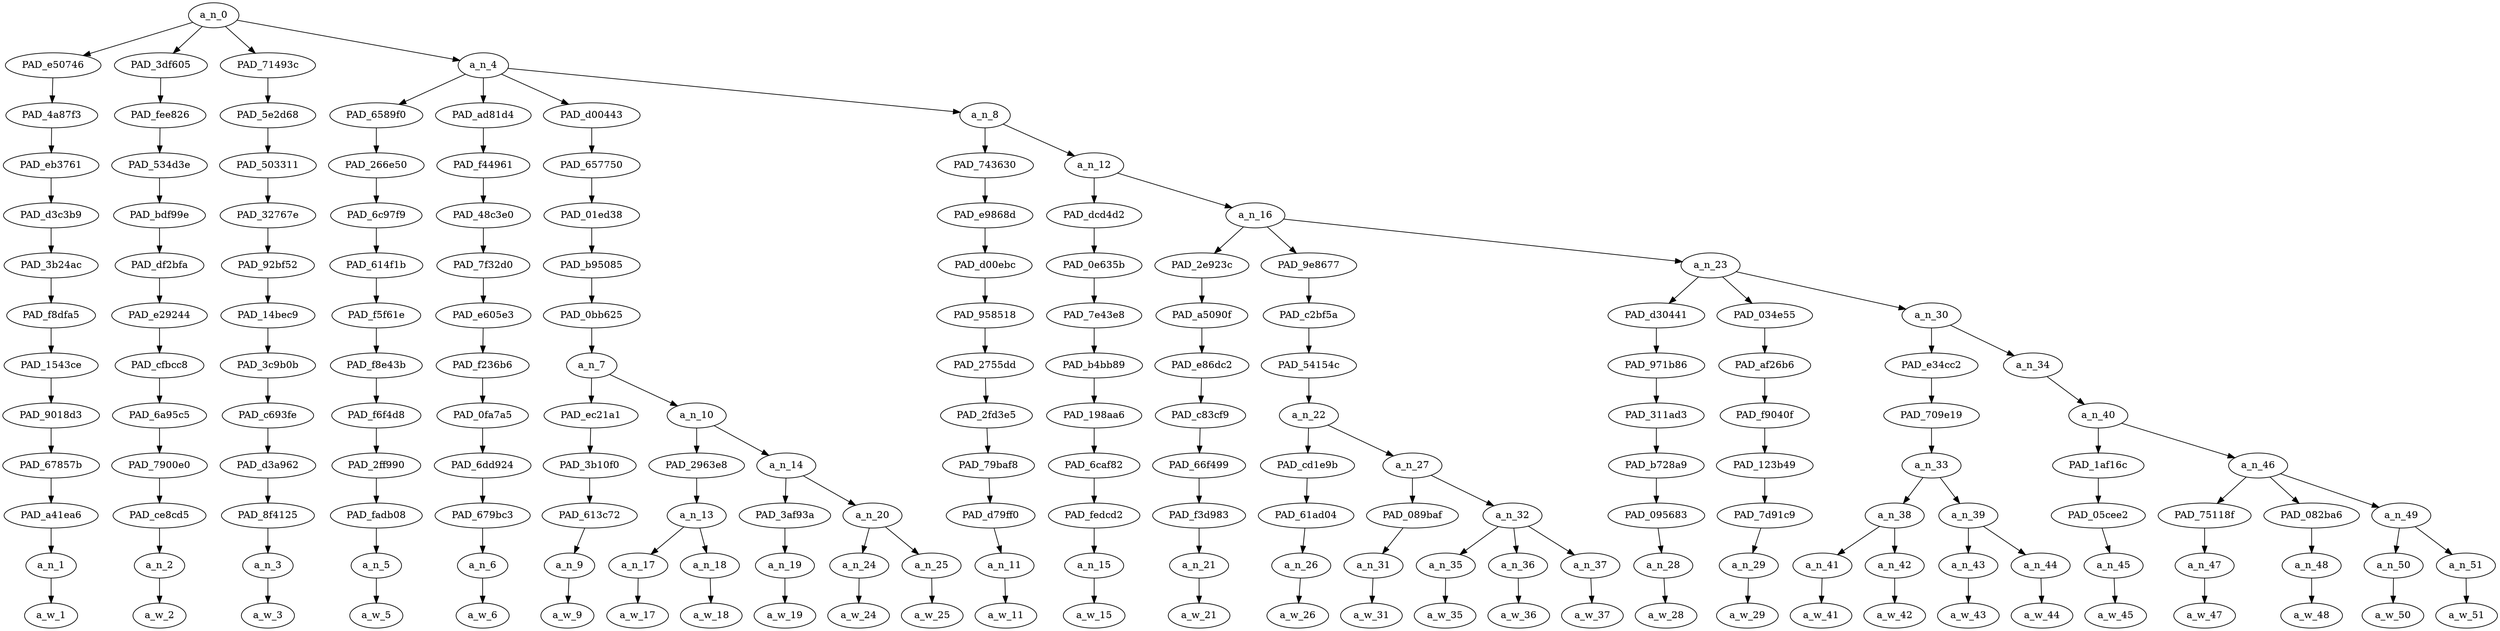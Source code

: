 strict digraph "" {
	a_n_0	[div_dir=1,
		index=0,
		level=12,
		pos="2.3689959490740744,12!",
		text_span="[0, 1, 2, 3, 4, 5, 6, 7, 8, 9, 10, 11, 12, 13, 14, 15, 16, 17, 18, 19, 20, 21, 22, 23, 24, 25, 26, 27, 28, 29]",
		value=1.00000002];
	PAD_e50746	[div_dir=1,
		index=0,
		level=11,
		pos="0.0,11!",
		text_span="[0]",
		value=0.02841963];
	a_n_0 -> PAD_e50746;
	PAD_3df605	[div_dir=-1,
		index=1,
		level=11,
		pos="1.0,11!",
		text_span="[1]",
		value=0.02332299];
	a_n_0 -> PAD_3df605;
	PAD_71493c	[div_dir=1,
		index=2,
		level=11,
		pos="2.0,11!",
		text_span="[2]",
		value=0.01938025];
	a_n_0 -> PAD_71493c;
	a_n_4	[div_dir=1,
		index=3,
		level=11,
		pos="6.475983796296297,11!",
		text_span="[3, 4, 5, 6, 7, 8, 9, 10, 11, 12, 13, 14, 15, 16, 17, 18, 19, 20, 21, 22, 23, 24, 25, 26, 27, 28, 29]",
		value=0.92819909];
	a_n_0 -> a_n_4;
	PAD_4a87f3	[div_dir=1,
		index=0,
		level=10,
		pos="0.0,10!",
		text_span="[0]",
		value=0.02841963];
	PAD_e50746 -> PAD_4a87f3;
	PAD_eb3761	[div_dir=1,
		index=0,
		level=9,
		pos="0.0,9!",
		text_span="[0]",
		value=0.02841963];
	PAD_4a87f3 -> PAD_eb3761;
	PAD_d3c3b9	[div_dir=1,
		index=0,
		level=8,
		pos="0.0,8!",
		text_span="[0]",
		value=0.02841963];
	PAD_eb3761 -> PAD_d3c3b9;
	PAD_3b24ac	[div_dir=1,
		index=0,
		level=7,
		pos="0.0,7!",
		text_span="[0]",
		value=0.02841963];
	PAD_d3c3b9 -> PAD_3b24ac;
	PAD_f8dfa5	[div_dir=1,
		index=0,
		level=6,
		pos="0.0,6!",
		text_span="[0]",
		value=0.02841963];
	PAD_3b24ac -> PAD_f8dfa5;
	PAD_1543ce	[div_dir=1,
		index=0,
		level=5,
		pos="0.0,5!",
		text_span="[0]",
		value=0.02841963];
	PAD_f8dfa5 -> PAD_1543ce;
	PAD_9018d3	[div_dir=1,
		index=0,
		level=4,
		pos="0.0,4!",
		text_span="[0]",
		value=0.02841963];
	PAD_1543ce -> PAD_9018d3;
	PAD_67857b	[div_dir=1,
		index=0,
		level=3,
		pos="0.0,3!",
		text_span="[0]",
		value=0.02841963];
	PAD_9018d3 -> PAD_67857b;
	PAD_a41ea6	[div_dir=1,
		index=0,
		level=2,
		pos="0.0,2!",
		text_span="[0]",
		value=0.02841963];
	PAD_67857b -> PAD_a41ea6;
	a_n_1	[div_dir=1,
		index=0,
		level=1,
		pos="0.0,1!",
		text_span="[0]",
		value=0.02841963];
	PAD_a41ea6 -> a_n_1;
	a_w_1	[div_dir=0,
		index=0,
		level=0,
		pos="0,0!",
		text_span="[0]",
		value=did];
	a_n_1 -> a_w_1;
	PAD_fee826	[div_dir=-1,
		index=1,
		level=10,
		pos="1.0,10!",
		text_span="[1]",
		value=0.02332299];
	PAD_3df605 -> PAD_fee826;
	PAD_534d3e	[div_dir=-1,
		index=1,
		level=9,
		pos="1.0,9!",
		text_span="[1]",
		value=0.02332299];
	PAD_fee826 -> PAD_534d3e;
	PAD_bdf99e	[div_dir=-1,
		index=1,
		level=8,
		pos="1.0,8!",
		text_span="[1]",
		value=0.02332299];
	PAD_534d3e -> PAD_bdf99e;
	PAD_df2bfa	[div_dir=-1,
		index=1,
		level=7,
		pos="1.0,7!",
		text_span="[1]",
		value=0.02332299];
	PAD_bdf99e -> PAD_df2bfa;
	PAD_e29244	[div_dir=-1,
		index=1,
		level=6,
		pos="1.0,6!",
		text_span="[1]",
		value=0.02332299];
	PAD_df2bfa -> PAD_e29244;
	PAD_cfbcc8	[div_dir=-1,
		index=1,
		level=5,
		pos="1.0,5!",
		text_span="[1]",
		value=0.02332299];
	PAD_e29244 -> PAD_cfbcc8;
	PAD_6a95c5	[div_dir=-1,
		index=1,
		level=4,
		pos="1.0,4!",
		text_span="[1]",
		value=0.02332299];
	PAD_cfbcc8 -> PAD_6a95c5;
	PAD_7900e0	[div_dir=-1,
		index=1,
		level=3,
		pos="1.0,3!",
		text_span="[1]",
		value=0.02332299];
	PAD_6a95c5 -> PAD_7900e0;
	PAD_ce8cd5	[div_dir=-1,
		index=1,
		level=2,
		pos="1.0,2!",
		text_span="[1]",
		value=0.02332299];
	PAD_7900e0 -> PAD_ce8cd5;
	a_n_2	[div_dir=-1,
		index=1,
		level=1,
		pos="1.0,1!",
		text_span="[1]",
		value=0.02332299];
	PAD_ce8cd5 -> a_n_2;
	a_w_2	[div_dir=0,
		index=1,
		level=0,
		pos="1,0!",
		text_span="[1]",
		value=not];
	a_n_2 -> a_w_2;
	PAD_5e2d68	[div_dir=1,
		index=2,
		level=10,
		pos="2.0,10!",
		text_span="[2]",
		value=0.01938025];
	PAD_71493c -> PAD_5e2d68;
	PAD_503311	[div_dir=1,
		index=2,
		level=9,
		pos="2.0,9!",
		text_span="[2]",
		value=0.01938025];
	PAD_5e2d68 -> PAD_503311;
	PAD_32767e	[div_dir=1,
		index=2,
		level=8,
		pos="2.0,8!",
		text_span="[2]",
		value=0.01938025];
	PAD_503311 -> PAD_32767e;
	PAD_92bf52	[div_dir=1,
		index=2,
		level=7,
		pos="2.0,7!",
		text_span="[2]",
		value=0.01938025];
	PAD_32767e -> PAD_92bf52;
	PAD_14bec9	[div_dir=1,
		index=2,
		level=6,
		pos="2.0,6!",
		text_span="[2]",
		value=0.01938025];
	PAD_92bf52 -> PAD_14bec9;
	PAD_3c9b0b	[div_dir=1,
		index=2,
		level=5,
		pos="2.0,5!",
		text_span="[2]",
		value=0.01938025];
	PAD_14bec9 -> PAD_3c9b0b;
	PAD_c693fe	[div_dir=1,
		index=2,
		level=4,
		pos="2.0,4!",
		text_span="[2]",
		value=0.01938025];
	PAD_3c9b0b -> PAD_c693fe;
	PAD_d3a962	[div_dir=1,
		index=2,
		level=3,
		pos="2.0,3!",
		text_span="[2]",
		value=0.01938025];
	PAD_c693fe -> PAD_d3a962;
	PAD_8f4125	[div_dir=1,
		index=2,
		level=2,
		pos="2.0,2!",
		text_span="[2]",
		value=0.01938025];
	PAD_d3a962 -> PAD_8f4125;
	a_n_3	[div_dir=1,
		index=2,
		level=1,
		pos="2.0,1!",
		text_span="[2]",
		value=0.01938025];
	PAD_8f4125 -> a_n_3;
	a_w_3	[div_dir=0,
		index=2,
		level=0,
		pos="2,0!",
		text_span="[2]",
		value=he];
	a_n_3 -> a_w_3;
	PAD_6589f0	[div_dir=1,
		index=3,
		level=10,
		pos="3.0,10!",
		text_span="[3]",
		value=0.02750929];
	a_n_4 -> PAD_6589f0;
	PAD_ad81d4	[div_dir=1,
		index=4,
		level=10,
		pos="4.0,10!",
		text_span="[4]",
		value=0.04231176];
	a_n_4 -> PAD_ad81d4;
	PAD_d00443	[div_dir=1,
		index=5,
		level=10,
		pos="6.3125,10!",
		text_span="[5, 6, 7, 8, 9, 10]",
		value=0.12138388];
	a_n_4 -> PAD_d00443;
	a_n_8	[div_dir=1,
		index=6,
		level=10,
		pos="12.591435185185187,10!",
		text_span="[11, 12, 13, 14, 15, 16, 17, 18, 19, 20, 21, 22, 23, 24, 25, 26, 27, 28, 29]",
		value=0.73633796];
	a_n_4 -> a_n_8;
	PAD_266e50	[div_dir=1,
		index=3,
		level=9,
		pos="3.0,9!",
		text_span="[3]",
		value=0.02750929];
	PAD_6589f0 -> PAD_266e50;
	PAD_6c97f9	[div_dir=1,
		index=3,
		level=8,
		pos="3.0,8!",
		text_span="[3]",
		value=0.02750929];
	PAD_266e50 -> PAD_6c97f9;
	PAD_614f1b	[div_dir=1,
		index=3,
		level=7,
		pos="3.0,7!",
		text_span="[3]",
		value=0.02750929];
	PAD_6c97f9 -> PAD_614f1b;
	PAD_f5f61e	[div_dir=1,
		index=3,
		level=6,
		pos="3.0,6!",
		text_span="[3]",
		value=0.02750929];
	PAD_614f1b -> PAD_f5f61e;
	PAD_f8e43b	[div_dir=1,
		index=3,
		level=5,
		pos="3.0,5!",
		text_span="[3]",
		value=0.02750929];
	PAD_f5f61e -> PAD_f8e43b;
	PAD_f6f4d8	[div_dir=1,
		index=3,
		level=4,
		pos="3.0,4!",
		text_span="[3]",
		value=0.02750929];
	PAD_f8e43b -> PAD_f6f4d8;
	PAD_2ff990	[div_dir=1,
		index=3,
		level=3,
		pos="3.0,3!",
		text_span="[3]",
		value=0.02750929];
	PAD_f6f4d8 -> PAD_2ff990;
	PAD_fadb08	[div_dir=1,
		index=3,
		level=2,
		pos="3.0,2!",
		text_span="[3]",
		value=0.02750929];
	PAD_2ff990 -> PAD_fadb08;
	a_n_5	[div_dir=1,
		index=3,
		level=1,
		pos="3.0,1!",
		text_span="[3]",
		value=0.02750929];
	PAD_fadb08 -> a_n_5;
	a_w_5	[div_dir=0,
		index=3,
		level=0,
		pos="3,0!",
		text_span="[3]",
		value=throw];
	a_n_5 -> a_w_5;
	PAD_f44961	[div_dir=1,
		index=4,
		level=9,
		pos="4.0,9!",
		text_span="[4]",
		value=0.04231176];
	PAD_ad81d4 -> PAD_f44961;
	PAD_48c3e0	[div_dir=1,
		index=4,
		level=8,
		pos="4.0,8!",
		text_span="[4]",
		value=0.04231176];
	PAD_f44961 -> PAD_48c3e0;
	PAD_7f32d0	[div_dir=1,
		index=4,
		level=7,
		pos="4.0,7!",
		text_span="[4]",
		value=0.04231176];
	PAD_48c3e0 -> PAD_7f32d0;
	PAD_e605e3	[div_dir=1,
		index=4,
		level=6,
		pos="4.0,6!",
		text_span="[4]",
		value=0.04231176];
	PAD_7f32d0 -> PAD_e605e3;
	PAD_f236b6	[div_dir=1,
		index=4,
		level=5,
		pos="4.0,5!",
		text_span="[4]",
		value=0.04231176];
	PAD_e605e3 -> PAD_f236b6;
	PAD_0fa7a5	[div_dir=1,
		index=4,
		level=4,
		pos="4.0,4!",
		text_span="[4]",
		value=0.04231176];
	PAD_f236b6 -> PAD_0fa7a5;
	PAD_6dd924	[div_dir=1,
		index=4,
		level=3,
		pos="4.0,3!",
		text_span="[4]",
		value=0.04231176];
	PAD_0fa7a5 -> PAD_6dd924;
	PAD_679bc3	[div_dir=1,
		index=4,
		level=2,
		pos="4.0,2!",
		text_span="[4]",
		value=0.04231176];
	PAD_6dd924 -> PAD_679bc3;
	a_n_6	[div_dir=1,
		index=4,
		level=1,
		pos="4.0,1!",
		text_span="[4]",
		value=0.04231176];
	PAD_679bc3 -> a_n_6;
	a_w_6	[div_dir=0,
		index=4,
		level=0,
		pos="4,0!",
		text_span="[4]",
		value=bricks];
	a_n_6 -> a_w_6;
	PAD_657750	[div_dir=1,
		index=5,
		level=9,
		pos="6.3125,9!",
		text_span="[5, 6, 7, 8, 9, 10]",
		value=0.12138388];
	PAD_d00443 -> PAD_657750;
	PAD_01ed38	[div_dir=1,
		index=5,
		level=8,
		pos="6.3125,8!",
		text_span="[5, 6, 7, 8, 9, 10]",
		value=0.12138388];
	PAD_657750 -> PAD_01ed38;
	PAD_b95085	[div_dir=1,
		index=5,
		level=7,
		pos="6.3125,7!",
		text_span="[5, 6, 7, 8, 9, 10]",
		value=0.12138388];
	PAD_01ed38 -> PAD_b95085;
	PAD_0bb625	[div_dir=1,
		index=5,
		level=6,
		pos="6.3125,6!",
		text_span="[5, 6, 7, 8, 9, 10]",
		value=0.12138388];
	PAD_b95085 -> PAD_0bb625;
	a_n_7	[div_dir=1,
		index=5,
		level=5,
		pos="6.3125,5!",
		text_span="[5, 6, 7, 8, 9, 10]",
		value=0.12138388];
	PAD_0bb625 -> a_n_7;
	PAD_ec21a1	[div_dir=1,
		index=5,
		level=4,
		pos="5.0,4!",
		text_span="[5]",
		value=0.02060498];
	a_n_7 -> PAD_ec21a1;
	a_n_10	[div_dir=1,
		index=6,
		level=4,
		pos="7.625,4!",
		text_span="[6, 7, 8, 9, 10]",
		value=0.10067619];
	a_n_7 -> a_n_10;
	PAD_3b10f0	[div_dir=1,
		index=5,
		level=3,
		pos="5.0,3!",
		text_span="[5]",
		value=0.02060498];
	PAD_ec21a1 -> PAD_3b10f0;
	PAD_613c72	[div_dir=1,
		index=5,
		level=2,
		pos="5.0,2!",
		text_span="[5]",
		value=0.02060498];
	PAD_3b10f0 -> PAD_613c72;
	a_n_9	[div_dir=1,
		index=5,
		level=1,
		pos="5.0,1!",
		text_span="[5]",
		value=0.02060498];
	PAD_613c72 -> a_n_9;
	a_w_9	[div_dir=0,
		index=5,
		level=0,
		pos="5,0!",
		text_span="[5]",
		value=at];
	a_n_9 -> a_w_9;
	PAD_2963e8	[div_dir=-1,
		index=6,
		level=3,
		pos="6.5,3!",
		text_span="[6, 7]",
		value=0.04377894];
	a_n_10 -> PAD_2963e8;
	a_n_14	[div_dir=1,
		index=7,
		level=3,
		pos="8.75,3!",
		text_span="[8, 9, 10]",
		value=0.05680969];
	a_n_10 -> a_n_14;
	a_n_13	[div_dir=-1,
		index=6,
		level=2,
		pos="6.5,2!",
		text_span="[6, 7]",
		value=0.04377894];
	PAD_2963e8 -> a_n_13;
	a_n_17	[div_dir=-1,
		index=6,
		level=1,
		pos="6.0,1!",
		text_span="[6]",
		value=0.02152391];
	a_n_13 -> a_n_17;
	a_n_18	[div_dir=1,
		index=7,
		level=1,
		pos="7.0,1!",
		text_span="[7]",
		value=0.02224130];
	a_n_13 -> a_n_18;
	a_w_17	[div_dir=0,
		index=6,
		level=0,
		pos="6,0!",
		text_span="[6]",
		value=vietnamese];
	a_n_17 -> a_w_17;
	a_w_18	[div_dir=0,
		index=7,
		level=0,
		pos="7,0!",
		text_span="[7]",
		value=people];
	a_n_18 -> a_w_18;
	PAD_3af93a	[div_dir=1,
		index=7,
		level=2,
		pos="8.0,2!",
		text_span="[8]",
		value=0.01674949];
	a_n_14 -> PAD_3af93a;
	a_n_20	[div_dir=1,
		index=8,
		level=2,
		pos="9.5,2!",
		text_span="[9, 10]",
		value=0.03993908];
	a_n_14 -> a_n_20;
	a_n_19	[div_dir=1,
		index=8,
		level=1,
		pos="8.0,1!",
		text_span="[8]",
		value=0.01674949];
	PAD_3af93a -> a_n_19;
	a_w_19	[div_dir=0,
		index=8,
		level=0,
		pos="8,0!",
		text_span="[8]",
		value=in];
	a_n_19 -> a_w_19;
	a_n_24	[div_dir=1,
		index=9,
		level=1,
		pos="9.0,1!",
		text_span="[9]",
		value=0.01739319];
	a_n_20 -> a_n_24;
	a_n_25	[div_dir=1,
		index=10,
		level=1,
		pos="10.0,1!",
		text_span="[10]",
		value=0.02240948];
	a_n_20 -> a_n_25;
	a_w_24	[div_dir=0,
		index=9,
		level=0,
		pos="9,0!",
		text_span="[9]",
		value=his];
	a_n_24 -> a_w_24;
	a_w_25	[div_dir=0,
		index=10,
		level=0,
		pos="10,0!",
		text_span="[10]",
		value=youth];
	a_n_25 -> a_w_25;
	PAD_743630	[div_dir=1,
		index=6,
		level=9,
		pos="11.0,9!",
		text_span="[11]",
		value=0.01676416];
	a_n_8 -> PAD_743630;
	a_n_12	[div_dir=1,
		index=7,
		level=9,
		pos="14.182870370370372,9!",
		text_span="[12, 13, 14, 15, 16, 17, 18, 19, 20, 21, 22, 23, 24, 25, 26, 27, 28, 29]",
		value=0.71897583];
	a_n_8 -> a_n_12;
	PAD_e9868d	[div_dir=1,
		index=6,
		level=8,
		pos="11.0,8!",
		text_span="[11]",
		value=0.01676416];
	PAD_743630 -> PAD_e9868d;
	PAD_d00ebc	[div_dir=1,
		index=6,
		level=7,
		pos="11.0,7!",
		text_span="[11]",
		value=0.01676416];
	PAD_e9868d -> PAD_d00ebc;
	PAD_958518	[div_dir=1,
		index=6,
		level=6,
		pos="11.0,6!",
		text_span="[11]",
		value=0.01676416];
	PAD_d00ebc -> PAD_958518;
	PAD_2755dd	[div_dir=1,
		index=6,
		level=5,
		pos="11.0,5!",
		text_span="[11]",
		value=0.01676416];
	PAD_958518 -> PAD_2755dd;
	PAD_2fd3e5	[div_dir=1,
		index=7,
		level=4,
		pos="11.0,4!",
		text_span="[11]",
		value=0.01676416];
	PAD_2755dd -> PAD_2fd3e5;
	PAD_79baf8	[div_dir=1,
		index=8,
		level=3,
		pos="11.0,3!",
		text_span="[11]",
		value=0.01676416];
	PAD_2fd3e5 -> PAD_79baf8;
	PAD_d79ff0	[div_dir=1,
		index=9,
		level=2,
		pos="11.0,2!",
		text_span="[11]",
		value=0.01676416];
	PAD_79baf8 -> PAD_d79ff0;
	a_n_11	[div_dir=1,
		index=11,
		level=1,
		pos="11.0,1!",
		text_span="[11]",
		value=0.01676416];
	PAD_d79ff0 -> a_n_11;
	a_w_11	[div_dir=0,
		index=11,
		level=0,
		pos="11,0!",
		text_span="[11]",
		value=if];
	a_n_11 -> a_w_11;
	PAD_dcd4d2	[div_dir=1,
		index=7,
		level=8,
		pos="12.0,8!",
		text_span="[12]",
		value=0.01646368];
	a_n_12 -> PAD_dcd4d2;
	a_n_16	[div_dir=1,
		index=8,
		level=8,
		pos="16.365740740740744,8!",
		text_span="[13, 14, 15, 16, 17, 18, 19, 20, 21, 22, 23, 24, 25, 26, 27, 28, 29]",
		value=0.70191463];
	a_n_12 -> a_n_16;
	PAD_0e635b	[div_dir=1,
		index=7,
		level=7,
		pos="12.0,7!",
		text_span="[12]",
		value=0.01646368];
	PAD_dcd4d2 -> PAD_0e635b;
	PAD_7e43e8	[div_dir=1,
		index=7,
		level=6,
		pos="12.0,6!",
		text_span="[12]",
		value=0.01646368];
	PAD_0e635b -> PAD_7e43e8;
	PAD_b4bb89	[div_dir=1,
		index=7,
		level=5,
		pos="12.0,5!",
		text_span="[12]",
		value=0.01646368];
	PAD_7e43e8 -> PAD_b4bb89;
	PAD_198aa6	[div_dir=1,
		index=8,
		level=4,
		pos="12.0,4!",
		text_span="[12]",
		value=0.01646368];
	PAD_b4bb89 -> PAD_198aa6;
	PAD_6caf82	[div_dir=1,
		index=9,
		level=3,
		pos="12.0,3!",
		text_span="[12]",
		value=0.01646368];
	PAD_198aa6 -> PAD_6caf82;
	PAD_fedcd2	[div_dir=1,
		index=10,
		level=2,
		pos="12.0,2!",
		text_span="[12]",
		value=0.01646368];
	PAD_6caf82 -> PAD_fedcd2;
	a_n_15	[div_dir=1,
		index=12,
		level=1,
		pos="12.0,1!",
		text_span="[12]",
		value=0.01646368];
	PAD_fedcd2 -> a_n_15;
	a_w_15	[div_dir=0,
		index=12,
		level=0,
		pos="12,0!",
		text_span="[12]",
		value=he1];
	a_n_15 -> a_w_15;
	PAD_2e923c	[div_dir=1,
		index=8,
		level=7,
		pos="13.0,7!",
		text_span="[13]",
		value=0.01996053];
	a_n_16 -> PAD_2e923c;
	PAD_9e8677	[div_dir=1,
		index=9,
		level=7,
		pos="15.0,7!",
		text_span="[14, 15, 16, 17, 18]",
		value=0.27475430];
	a_n_16 -> PAD_9e8677;
	a_n_23	[div_dir=1,
		index=10,
		level=7,
		pos="21.097222222222225,7!",
		text_span="[19, 20, 21, 22, 23, 24, 25, 26, 27, 28, 29]",
		value=0.40661434];
	a_n_16 -> a_n_23;
	PAD_a5090f	[div_dir=1,
		index=8,
		level=6,
		pos="13.0,6!",
		text_span="[13]",
		value=0.01996053];
	PAD_2e923c -> PAD_a5090f;
	PAD_e86dc2	[div_dir=1,
		index=8,
		level=5,
		pos="13.0,5!",
		text_span="[13]",
		value=0.01996053];
	PAD_a5090f -> PAD_e86dc2;
	PAD_c83cf9	[div_dir=1,
		index=9,
		level=4,
		pos="13.0,4!",
		text_span="[13]",
		value=0.01996053];
	PAD_e86dc2 -> PAD_c83cf9;
	PAD_66f499	[div_dir=1,
		index=10,
		level=3,
		pos="13.0,3!",
		text_span="[13]",
		value=0.01996053];
	PAD_c83cf9 -> PAD_66f499;
	PAD_f3d983	[div_dir=1,
		index=11,
		level=2,
		pos="13.0,2!",
		text_span="[13]",
		value=0.01996053];
	PAD_66f499 -> PAD_f3d983;
	a_n_21	[div_dir=1,
		index=13,
		level=1,
		pos="13.0,1!",
		text_span="[13]",
		value=0.01996053];
	PAD_f3d983 -> a_n_21;
	a_w_21	[div_dir=0,
		index=13,
		level=0,
		pos="13,0!",
		text_span="[13]",
		value=wants];
	a_n_21 -> a_w_21;
	PAD_c2bf5a	[div_dir=1,
		index=9,
		level=6,
		pos="15.0,6!",
		text_span="[14, 15, 16, 17, 18]",
		value=0.27475430];
	PAD_9e8677 -> PAD_c2bf5a;
	PAD_54154c	[div_dir=1,
		index=9,
		level=5,
		pos="15.0,5!",
		text_span="[14, 15, 16, 17, 18]",
		value=0.27475430];
	PAD_c2bf5a -> PAD_54154c;
	a_n_22	[div_dir=1,
		index=10,
		level=4,
		pos="15.0,4!",
		text_span="[14, 15, 16, 17, 18]",
		value=0.27475430];
	PAD_54154c -> a_n_22;
	PAD_cd1e9b	[div_dir=-1,
		index=11,
		level=3,
		pos="14.0,3!",
		text_span="[14]",
		value=0.01872968];
	a_n_22 -> PAD_cd1e9b;
	a_n_27	[div_dir=1,
		index=12,
		level=3,
		pos="16.0,3!",
		text_span="[15, 16, 17, 18]",
		value=0.25545018];
	a_n_22 -> a_n_27;
	PAD_61ad04	[div_dir=-1,
		index=12,
		level=2,
		pos="14.0,2!",
		text_span="[14]",
		value=0.01872968];
	PAD_cd1e9b -> PAD_61ad04;
	a_n_26	[div_dir=-1,
		index=14,
		level=1,
		pos="14.0,1!",
		text_span="[14]",
		value=0.01872968];
	PAD_61ad04 -> a_n_26;
	a_w_26	[div_dir=0,
		index=14,
		level=0,
		pos="14,0!",
		text_span="[14]",
		value=forgiveness];
	a_n_26 -> a_w_26;
	PAD_089baf	[div_dir=1,
		index=13,
		level=2,
		pos="15.0,2!",
		text_span="[15]",
		value=0.01999516];
	a_n_27 -> PAD_089baf;
	a_n_32	[div_dir=1,
		index=14,
		level=2,
		pos="17.0,2!",
		text_span="[16, 17, 18]",
		value=0.23483320];
	a_n_27 -> a_n_32;
	a_n_31	[div_dir=1,
		index=15,
		level=1,
		pos="15.0,1!",
		text_span="[15]",
		value=0.01999516];
	PAD_089baf -> a_n_31;
	a_w_31	[div_dir=0,
		index=15,
		level=0,
		pos="15,0!",
		text_span="[15]",
		value=for];
	a_n_31 -> a_w_31;
	a_n_35	[div_dir=1,
		index=16,
		level=1,
		pos="16.0,1!",
		text_span="[16]",
		value=0.07806793];
	a_n_32 -> a_n_35;
	a_n_36	[div_dir=1,
		index=17,
		level=1,
		pos="17.0,1!",
		text_span="[17]",
		value=0.12201451];
	a_n_32 -> a_n_36;
	a_n_37	[div_dir=-1,
		index=18,
		level=1,
		pos="18.0,1!",
		text_span="[18]",
		value=0.03413014];
	a_n_32 -> a_n_37;
	a_w_35	[div_dir=0,
		index=16,
		level=0,
		pos="16,0!",
		text_span="[16]",
		value=degenerate];
	a_n_35 -> a_w_35;
	a_w_36	[div_dir=0,
		index=17,
		level=0,
		pos="17,0!",
		text_span="[17]",
		value=kike];
	a_n_36 -> a_w_36;
	a_w_37	[div_dir=0,
		index=18,
		level=0,
		pos="18,0!",
		text_span="[18]",
		value=movies];
	a_n_37 -> a_w_37;
	PAD_d30441	[div_dir=1,
		index=10,
		level=6,
		pos="19.0,6!",
		text_span="[19]",
		value=0.01977226];
	a_n_23 -> PAD_d30441;
	PAD_034e55	[div_dir=1,
		index=11,
		level=6,
		pos="20.0,6!",
		text_span="[20]",
		value=0.01865677];
	a_n_23 -> PAD_034e55;
	a_n_30	[div_dir=1,
		index=12,
		level=6,
		pos="24.291666666666668,6!",
		text_span="[21, 22, 23, 24, 25, 26, 27, 28, 29]",
		value=0.36788380];
	a_n_23 -> a_n_30;
	PAD_971b86	[div_dir=1,
		index=10,
		level=5,
		pos="19.0,5!",
		text_span="[19]",
		value=0.01977226];
	PAD_d30441 -> PAD_971b86;
	PAD_311ad3	[div_dir=1,
		index=11,
		level=4,
		pos="19.0,4!",
		text_span="[19]",
		value=0.01977226];
	PAD_971b86 -> PAD_311ad3;
	PAD_b728a9	[div_dir=1,
		index=13,
		level=3,
		pos="19.0,3!",
		text_span="[19]",
		value=0.01977226];
	PAD_311ad3 -> PAD_b728a9;
	PAD_095683	[div_dir=1,
		index=15,
		level=2,
		pos="19.0,2!",
		text_span="[19]",
		value=0.01977226];
	PAD_b728a9 -> PAD_095683;
	a_n_28	[div_dir=1,
		index=19,
		level=1,
		pos="19.0,1!",
		text_span="[19]",
		value=0.01977226];
	PAD_095683 -> a_n_28;
	a_w_28	[div_dir=0,
		index=19,
		level=0,
		pos="19,0!",
		text_span="[19]",
		value=instead];
	a_n_28 -> a_w_28;
	PAD_af26b6	[div_dir=1,
		index=11,
		level=5,
		pos="20.0,5!",
		text_span="[20]",
		value=0.01865677];
	PAD_034e55 -> PAD_af26b6;
	PAD_f9040f	[div_dir=1,
		index=12,
		level=4,
		pos="20.0,4!",
		text_span="[20]",
		value=0.01865677];
	PAD_af26b6 -> PAD_f9040f;
	PAD_123b49	[div_dir=1,
		index=14,
		level=3,
		pos="20.0,3!",
		text_span="[20]",
		value=0.01865677];
	PAD_f9040f -> PAD_123b49;
	PAD_7d91c9	[div_dir=1,
		index=16,
		level=2,
		pos="20.0,2!",
		text_span="[20]",
		value=0.01865677];
	PAD_123b49 -> PAD_7d91c9;
	a_n_29	[div_dir=1,
		index=20,
		level=1,
		pos="20.0,1!",
		text_span="[20]",
		value=0.01865677];
	PAD_7d91c9 -> a_n_29;
	a_w_29	[div_dir=0,
		index=20,
		level=0,
		pos="20,0!",
		text_span="[20]",
		value=of];
	a_n_29 -> a_w_29;
	PAD_e34cc2	[div_dir=1,
		index=12,
		level=5,
		pos="22.5,5!",
		text_span="[21, 22, 23, 24]",
		value=0.16254456];
	a_n_30 -> PAD_e34cc2;
	a_n_34	[div_dir=1,
		index=13,
		level=5,
		pos="26.083333333333336,5!",
		text_span="[25, 26, 27, 28, 29]",
		value=0.20505907];
	a_n_30 -> a_n_34;
	PAD_709e19	[div_dir=1,
		index=13,
		level=4,
		pos="22.5,4!",
		text_span="[21, 22, 23, 24]",
		value=0.16254456];
	PAD_e34cc2 -> PAD_709e19;
	a_n_33	[div_dir=1,
		index=15,
		level=3,
		pos="22.5,3!",
		text_span="[21, 22, 23, 24]",
		value=0.16254456];
	PAD_709e19 -> a_n_33;
	a_n_38	[div_dir=1,
		index=17,
		level=2,
		pos="21.5,2!",
		text_span="[21, 22]",
		value=0.11404951];
	a_n_33 -> a_n_38;
	a_n_39	[div_dir=1,
		index=18,
		level=2,
		pos="23.5,2!",
		text_span="[23, 24]",
		value=0.04827951];
	a_n_33 -> a_n_39;
	a_n_41	[div_dir=1,
		index=21,
		level=1,
		pos="21.0,1!",
		text_span="[21]",
		value=0.06216083];
	a_n_38 -> a_n_41;
	a_n_42	[div_dir=1,
		index=22,
		level=1,
		pos="22.0,1!",
		text_span="[22]",
		value=0.05174412];
	a_n_38 -> a_n_42;
	a_w_41	[div_dir=0,
		index=21,
		level=0,
		pos="21,0!",
		text_span="[21]",
		value=pwning];
	a_n_41 -> a_w_41;
	a_w_42	[div_dir=0,
		index=22,
		level=0,
		pos="22,0!",
		text_span="[22]",
		value=asians];
	a_n_42 -> a_w_42;
	a_n_43	[div_dir=1,
		index=23,
		level=1,
		pos="23.0,1!",
		text_span="[23]",
		value=0.02260260];
	a_n_39 -> a_n_43;
	a_n_44	[div_dir=1,
		index=24,
		level=1,
		pos="24.0,1!",
		text_span="[24]",
		value=0.02549797];
	a_n_39 -> a_n_44;
	a_w_43	[div_dir=0,
		index=23,
		level=0,
		pos="23,0!",
		text_span="[23]",
		value=with];
	a_n_43 -> a_w_43;
	a_w_44	[div_dir=0,
		index=24,
		level=0,
		pos="24,0!",
		text_span="[24]",
		value=bricks1];
	a_n_44 -> a_w_44;
	a_n_40	[div_dir=1,
		index=14,
		level=4,
		pos="26.083333333333336,4!",
		text_span="[25, 26, 27, 28, 29]",
		value=0.20487833];
	a_n_34 -> a_n_40;
	PAD_1af16c	[div_dir=1,
		index=16,
		level=3,
		pos="25.0,3!",
		text_span="[25]",
		value=0.02292290];
	a_n_40 -> PAD_1af16c;
	a_n_46	[div_dir=1,
		index=17,
		level=3,
		pos="27.166666666666668,3!",
		text_span="[26, 27, 28, 29]",
		value=0.18177469];
	a_n_40 -> a_n_46;
	PAD_05cee2	[div_dir=1,
		index=19,
		level=2,
		pos="25.0,2!",
		text_span="[25]",
		value=0.02292290];
	PAD_1af16c -> PAD_05cee2;
	a_n_45	[div_dir=1,
		index=25,
		level=1,
		pos="25.0,1!",
		text_span="[25]",
		value=0.02292290];
	PAD_05cee2 -> a_n_45;
	a_w_45	[div_dir=0,
		index=25,
		level=0,
		pos="25,0!",
		text_span="[25]",
		value=he2];
	a_n_45 -> a_w_45;
	PAD_75118f	[div_dir=1,
		index=20,
		level=2,
		pos="26.0,2!",
		text_span="[26]",
		value=0.02134014];
	a_n_46 -> PAD_75118f;
	PAD_082ba6	[div_dir=1,
		index=21,
		level=2,
		pos="27.0,2!",
		text_span="[27]",
		value=0.02212075];
	a_n_46 -> PAD_082ba6;
	a_n_49	[div_dir=1,
		index=22,
		level=2,
		pos="28.5,2!",
		text_span="[28, 29]",
		value=0.13813963];
	a_n_46 -> a_n_49;
	a_n_47	[div_dir=1,
		index=26,
		level=1,
		pos="26.0,1!",
		text_span="[26]",
		value=0.02134014];
	PAD_75118f -> a_n_47;
	a_w_47	[div_dir=0,
		index=26,
		level=0,
		pos="26,0!",
		text_span="[26]",
		value=might];
	a_n_47 -> a_w_47;
	a_n_48	[div_dir=1,
		index=27,
		level=1,
		pos="27.0,1!",
		text_span="[27]",
		value=0.02212075];
	PAD_082ba6 -> a_n_48;
	a_w_48	[div_dir=0,
		index=27,
		level=0,
		pos="27,0!",
		text_span="[27]",
		value=just];
	a_n_48 -> a_w_48;
	a_n_50	[div_dir=1,
		index=28,
		level=1,
		pos="28.0,1!",
		text_span="[28]",
		value=0.05987048];
	a_n_49 -> a_n_50;
	a_n_51	[div_dir=1,
		index=29,
		level=1,
		pos="29.0,1!",
		text_span="[29]",
		value=0.07811008];
	a_n_49 -> a_n_51;
	a_w_50	[div_dir=0,
		index=28,
		level=0,
		pos="28,0!",
		text_span="[28]",
		value=be];
	a_n_50 -> a_w_50;
	a_w_51	[div_dir=0,
		index=29,
		level=0,
		pos="29,0!",
		text_span="[29]",
		value=ourguy];
	a_n_51 -> a_w_51;
}
